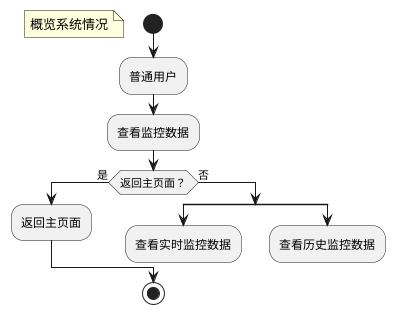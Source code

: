 @startuml
start
floating note left:概览系统情况
:普通用户;
:查看监控数据;
if(返回主页面？)then(是)
:返回主页面;
else(否)
split
:查看实时监控数据;
detach
split again
:查看历史监控数据;
detach
end split
endif
stop
@enduml